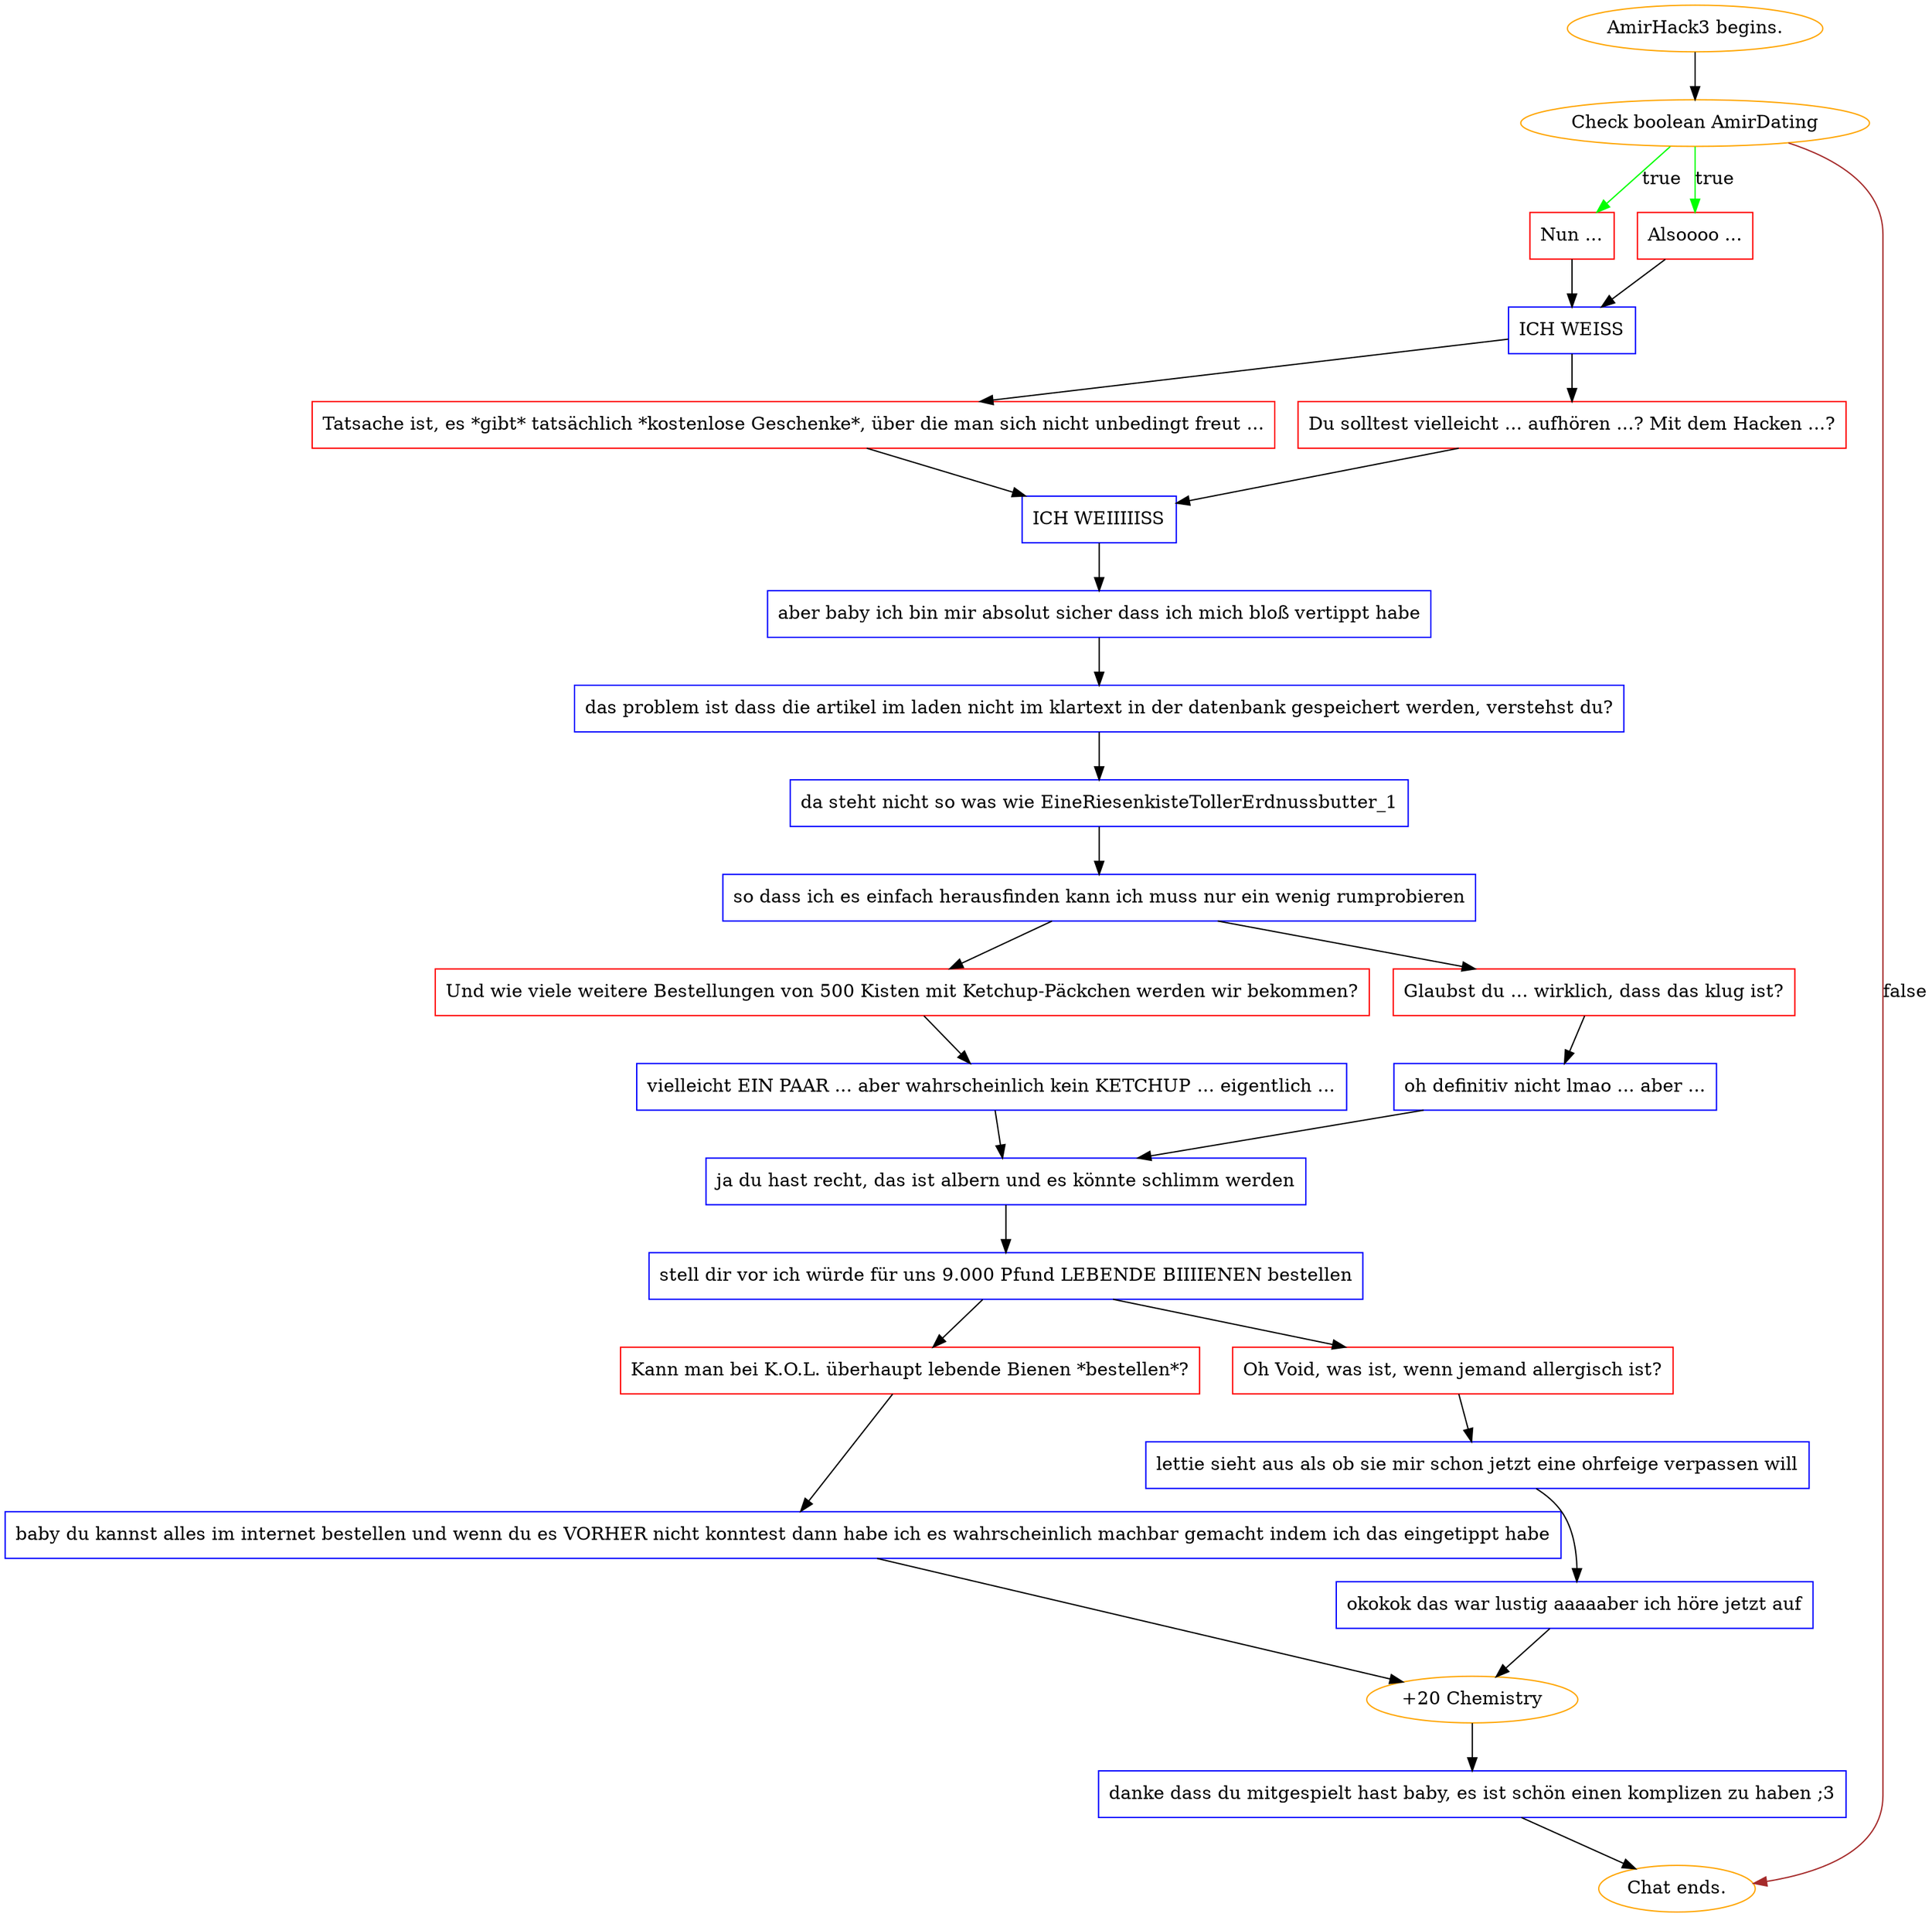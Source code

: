 digraph {
	"AmirHack3 begins." [color=orange];
		"AmirHack3 begins." -> j3626745351;
	j3626745351 [label="Check boolean AmirDating",color=orange];
		j3626745351 -> j4215183943 [label=true,color=green];
		j3626745351 -> j3764982949 [label=true,color=green];
		j3626745351 -> "Chat ends." [label=false,color=brown];
	j4215183943 [label="Nun ...",shape=box,color=red];
		j4215183943 -> j3491470703;
	j3764982949 [label="Alsoooo ...",shape=box,color=red];
		j3764982949 -> j3491470703;
	"Chat ends." [color=orange];
	j3491470703 [label="ICH WEISS",shape=box,color=blue];
		j3491470703 -> j4167551171;
		j3491470703 -> j81933335;
	j4167551171 [label="Tatsache ist, es *gibt* tatsächlich *kostenlose Geschenke*, über die man sich nicht unbedingt freut ...",shape=box,color=red];
		j4167551171 -> j1346394769;
	j81933335 [label="Du solltest vielleicht ... aufhören ...? Mit dem Hacken ...?",shape=box,color=red];
		j81933335 -> j1346394769;
	j1346394769 [label="ICH WEIIIIISS",shape=box,color=blue];
		j1346394769 -> j3261552658;
	j3261552658 [label="aber baby ich bin mir absolut sicher dass ich mich bloß vertippt habe",shape=box,color=blue];
		j3261552658 -> j365646416;
	j365646416 [label="das problem ist dass die artikel im laden nicht im klartext in der datenbank gespeichert werden, verstehst du?",shape=box,color=blue];
		j365646416 -> j3871847904;
	j3871847904 [label="da steht nicht so was wie EineRiesenkisteTollerErdnussbutter_1",shape=box,color=blue];
		j3871847904 -> j3092793674;
	j3092793674 [label="so dass ich es einfach herausfinden kann ich muss nur ein wenig rumprobieren",shape=box,color=blue];
		j3092793674 -> j1450219139;
		j3092793674 -> j3798273779;
	j1450219139 [label="Und wie viele weitere Bestellungen von 500 Kisten mit Ketchup-Päckchen werden wir bekommen?",shape=box,color=red];
		j1450219139 -> j1421369601;
	j3798273779 [label="Glaubst du ... wirklich, dass das klug ist?",shape=box,color=red];
		j3798273779 -> j3492077008;
	j1421369601 [label="vielleicht EIN PAAR ... aber wahrscheinlich kein KETCHUP ... eigentlich ...",shape=box,color=blue];
		j1421369601 -> j1768068167;
	j3492077008 [label="oh definitiv nicht lmao ... aber ...",shape=box,color=blue];
		j3492077008 -> j1768068167;
	j1768068167 [label="ja du hast recht, das ist albern und es könnte schlimm werden",shape=box,color=blue];
		j1768068167 -> j2782434733;
	j2782434733 [label="stell dir vor ich würde für uns 9.000 Pfund LEBENDE BIIIIENEN bestellen",shape=box,color=blue];
		j2782434733 -> j3078401460;
		j2782434733 -> j860493633;
	j3078401460 [label="Kann man bei K.O.L. überhaupt lebende Bienen *bestellen*?",shape=box,color=red];
		j3078401460 -> j79113902;
	j860493633 [label="Oh Void, was ist, wenn jemand allergisch ist?",shape=box,color=red];
		j860493633 -> j1952044202;
	j79113902 [label="baby du kannst alles im internet bestellen und wenn du es VORHER nicht konntest dann habe ich es wahrscheinlich machbar gemacht indem ich das eingetippt habe",shape=box,color=blue];
		j79113902 -> j969881609;
	j1952044202 [label="lettie sieht aus als ob sie mir schon jetzt eine ohrfeige verpassen will",shape=box,color=blue];
		j1952044202 -> j1651452692;
	j969881609 [label="+20 Chemistry",color=orange];
		j969881609 -> j2632459142;
	j1651452692 [label="okokok das war lustig aaaaaber ich höre jetzt auf",shape=box,color=blue];
		j1651452692 -> j969881609;
	j2632459142 [label="danke dass du mitgespielt hast baby, es ist schön einen komplizen zu haben ;3",shape=box,color=blue];
		j2632459142 -> "Chat ends.";
}